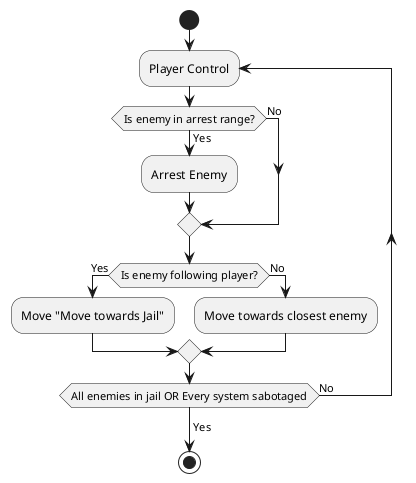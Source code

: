 @startuml

start
repeat:Player Control;
    if (Is enemy in arrest range?) then (Yes)
        :Arrest Enemy;
    else (No)
    endif
    if (Is enemy following player?) then (Yes)
        :Move "Move towards Jail";
    else (No)
        :Move towards closest enemy;
    endif
    repeat while (All enemies in jail OR Every system sabotaged) is (No)
    ->Yes;
stop
@enduml
    "Arrest Enemy" -->"Move"
else
    -->[False] "Move"
endif
"Move" --> if "Is there one or more arrested enemies?" then
    -->[Yes] "Move towards Jail"
else
    -->[No] "Move towards closest enemy"
endif

@enduml